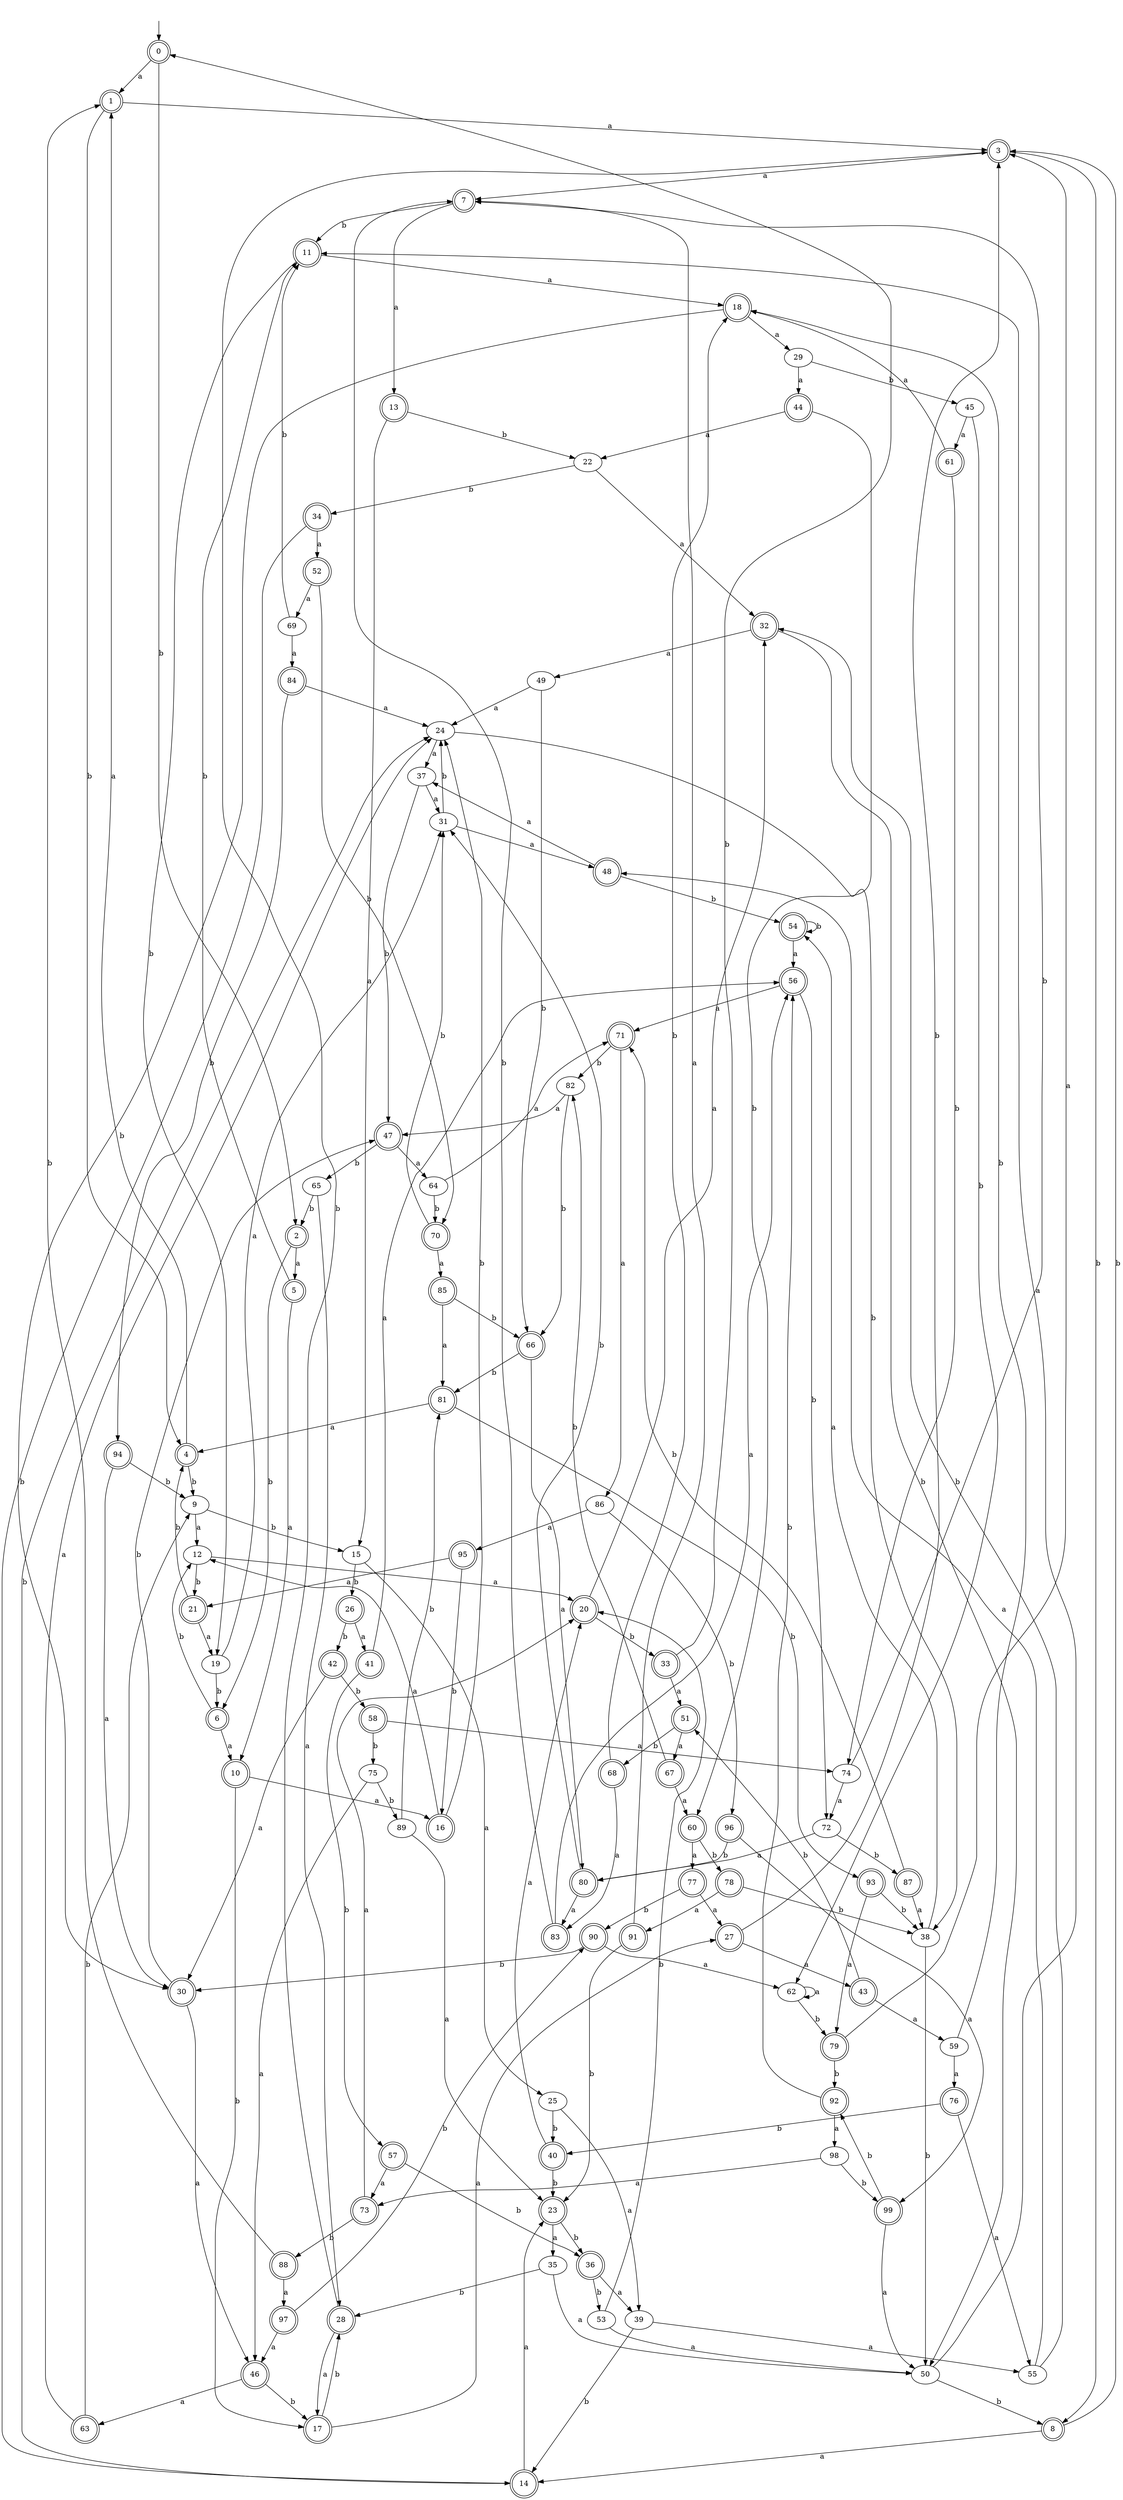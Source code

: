 digraph RandomDFA {
  __start0 [label="", shape=none];
  __start0 -> 0 [label=""];
  0 [shape=circle] [shape=doublecircle]
  0 -> 1 [label="a"]
  0 -> 2 [label="b"]
  1 [shape=doublecircle]
  1 -> 3 [label="a"]
  1 -> 4 [label="b"]
  2 [shape=doublecircle]
  2 -> 5 [label="a"]
  2 -> 6 [label="b"]
  3 [shape=doublecircle]
  3 -> 7 [label="a"]
  3 -> 8 [label="b"]
  4 [shape=doublecircle]
  4 -> 1 [label="a"]
  4 -> 9 [label="b"]
  5 [shape=doublecircle]
  5 -> 10 [label="a"]
  5 -> 11 [label="b"]
  6 [shape=doublecircle]
  6 -> 10 [label="a"]
  6 -> 12 [label="b"]
  7 [shape=doublecircle]
  7 -> 13 [label="a"]
  7 -> 11 [label="b"]
  8 [shape=doublecircle]
  8 -> 14 [label="a"]
  8 -> 3 [label="b"]
  9
  9 -> 12 [label="a"]
  9 -> 15 [label="b"]
  10 [shape=doublecircle]
  10 -> 16 [label="a"]
  10 -> 17 [label="b"]
  11 [shape=doublecircle]
  11 -> 18 [label="a"]
  11 -> 19 [label="b"]
  12
  12 -> 20 [label="a"]
  12 -> 21 [label="b"]
  13 [shape=doublecircle]
  13 -> 15 [label="a"]
  13 -> 22 [label="b"]
  14 [shape=doublecircle]
  14 -> 23 [label="a"]
  14 -> 24 [label="b"]
  15
  15 -> 25 [label="a"]
  15 -> 26 [label="b"]
  16 [shape=doublecircle]
  16 -> 12 [label="a"]
  16 -> 24 [label="b"]
  17 [shape=doublecircle]
  17 -> 27 [label="a"]
  17 -> 28 [label="b"]
  18 [shape=doublecircle]
  18 -> 29 [label="a"]
  18 -> 30 [label="b"]
  19
  19 -> 31 [label="a"]
  19 -> 6 [label="b"]
  20 [shape=doublecircle]
  20 -> 32 [label="a"]
  20 -> 33 [label="b"]
  21 [shape=doublecircle]
  21 -> 19 [label="a"]
  21 -> 4 [label="b"]
  22
  22 -> 32 [label="a"]
  22 -> 34 [label="b"]
  23 [shape=doublecircle]
  23 -> 35 [label="a"]
  23 -> 36 [label="b"]
  24
  24 -> 37 [label="a"]
  24 -> 38 [label="b"]
  25
  25 -> 39 [label="a"]
  25 -> 40 [label="b"]
  26 [shape=doublecircle]
  26 -> 41 [label="a"]
  26 -> 42 [label="b"]
  27 [shape=doublecircle]
  27 -> 43 [label="a"]
  27 -> 3 [label="b"]
  28 [shape=doublecircle]
  28 -> 17 [label="a"]
  28 -> 3 [label="b"]
  29
  29 -> 44 [label="a"]
  29 -> 45 [label="b"]
  30 [shape=doublecircle]
  30 -> 46 [label="a"]
  30 -> 47 [label="b"]
  31
  31 -> 48 [label="a"]
  31 -> 24 [label="b"]
  32 [shape=doublecircle]
  32 -> 49 [label="a"]
  32 -> 50 [label="b"]
  33 [shape=doublecircle]
  33 -> 51 [label="a"]
  33 -> 0 [label="b"]
  34 [shape=doublecircle]
  34 -> 52 [label="a"]
  34 -> 14 [label="b"]
  35
  35 -> 50 [label="a"]
  35 -> 28 [label="b"]
  36 [shape=doublecircle]
  36 -> 39 [label="a"]
  36 -> 53 [label="b"]
  37
  37 -> 31 [label="a"]
  37 -> 47 [label="b"]
  38
  38 -> 54 [label="a"]
  38 -> 50 [label="b"]
  39
  39 -> 55 [label="a"]
  39 -> 14 [label="b"]
  40 [shape=doublecircle]
  40 -> 20 [label="a"]
  40 -> 23 [label="b"]
  41 [shape=doublecircle]
  41 -> 56 [label="a"]
  41 -> 57 [label="b"]
  42 [shape=doublecircle]
  42 -> 30 [label="a"]
  42 -> 58 [label="b"]
  43 [shape=doublecircle]
  43 -> 59 [label="a"]
  43 -> 51 [label="b"]
  44 [shape=doublecircle]
  44 -> 22 [label="a"]
  44 -> 60 [label="b"]
  45
  45 -> 61 [label="a"]
  45 -> 62 [label="b"]
  46 [shape=doublecircle]
  46 -> 63 [label="a"]
  46 -> 17 [label="b"]
  47 [shape=doublecircle]
  47 -> 64 [label="a"]
  47 -> 65 [label="b"]
  48 [shape=doublecircle]
  48 -> 37 [label="a"]
  48 -> 54 [label="b"]
  49
  49 -> 24 [label="a"]
  49 -> 66 [label="b"]
  50
  50 -> 11 [label="a"]
  50 -> 8 [label="b"]
  51 [shape=doublecircle]
  51 -> 67 [label="a"]
  51 -> 68 [label="b"]
  52 [shape=doublecircle]
  52 -> 69 [label="a"]
  52 -> 70 [label="b"]
  53
  53 -> 50 [label="a"]
  53 -> 20 [label="b"]
  54 [shape=doublecircle]
  54 -> 56 [label="a"]
  54 -> 54 [label="b"]
  55
  55 -> 48 [label="a"]
  55 -> 32 [label="b"]
  56 [shape=doublecircle]
  56 -> 71 [label="a"]
  56 -> 72 [label="b"]
  57 [shape=doublecircle]
  57 -> 73 [label="a"]
  57 -> 36 [label="b"]
  58 [shape=doublecircle]
  58 -> 74 [label="a"]
  58 -> 75 [label="b"]
  59
  59 -> 76 [label="a"]
  59 -> 18 [label="b"]
  60 [shape=doublecircle]
  60 -> 77 [label="a"]
  60 -> 78 [label="b"]
  61 [shape=doublecircle]
  61 -> 18 [label="a"]
  61 -> 74 [label="b"]
  62
  62 -> 62 [label="a"]
  62 -> 79 [label="b"]
  63 [shape=doublecircle]
  63 -> 24 [label="a"]
  63 -> 9 [label="b"]
  64
  64 -> 71 [label="a"]
  64 -> 70 [label="b"]
  65
  65 -> 28 [label="a"]
  65 -> 2 [label="b"]
  66 [shape=doublecircle]
  66 -> 80 [label="a"]
  66 -> 81 [label="b"]
  67 [shape=doublecircle]
  67 -> 60 [label="a"]
  67 -> 82 [label="b"]
  68 [shape=doublecircle]
  68 -> 83 [label="a"]
  68 -> 18 [label="b"]
  69
  69 -> 84 [label="a"]
  69 -> 11 [label="b"]
  70 [shape=doublecircle]
  70 -> 85 [label="a"]
  70 -> 31 [label="b"]
  71 [shape=doublecircle]
  71 -> 86 [label="a"]
  71 -> 82 [label="b"]
  72
  72 -> 80 [label="a"]
  72 -> 87 [label="b"]
  73 [shape=doublecircle]
  73 -> 20 [label="a"]
  73 -> 88 [label="b"]
  74
  74 -> 72 [label="a"]
  74 -> 7 [label="b"]
  75
  75 -> 46 [label="a"]
  75 -> 89 [label="b"]
  76 [shape=doublecircle]
  76 -> 55 [label="a"]
  76 -> 40 [label="b"]
  77 [shape=doublecircle]
  77 -> 27 [label="a"]
  77 -> 90 [label="b"]
  78 [shape=doublecircle]
  78 -> 91 [label="a"]
  78 -> 38 [label="b"]
  79 [shape=doublecircle]
  79 -> 3 [label="a"]
  79 -> 92 [label="b"]
  80 [shape=doublecircle]
  80 -> 83 [label="a"]
  80 -> 31 [label="b"]
  81 [shape=doublecircle]
  81 -> 4 [label="a"]
  81 -> 93 [label="b"]
  82
  82 -> 47 [label="a"]
  82 -> 66 [label="b"]
  83 [shape=doublecircle]
  83 -> 56 [label="a"]
  83 -> 7 [label="b"]
  84 [shape=doublecircle]
  84 -> 24 [label="a"]
  84 -> 94 [label="b"]
  85 [shape=doublecircle]
  85 -> 81 [label="a"]
  85 -> 66 [label="b"]
  86
  86 -> 95 [label="a"]
  86 -> 96 [label="b"]
  87 [shape=doublecircle]
  87 -> 38 [label="a"]
  87 -> 71 [label="b"]
  88 [shape=doublecircle]
  88 -> 97 [label="a"]
  88 -> 1 [label="b"]
  89
  89 -> 23 [label="a"]
  89 -> 81 [label="b"]
  90 [shape=doublecircle]
  90 -> 62 [label="a"]
  90 -> 30 [label="b"]
  91 [shape=doublecircle]
  91 -> 7 [label="a"]
  91 -> 23 [label="b"]
  92 [shape=doublecircle]
  92 -> 98 [label="a"]
  92 -> 56 [label="b"]
  93 [shape=doublecircle]
  93 -> 79 [label="a"]
  93 -> 38 [label="b"]
  94 [shape=doublecircle]
  94 -> 30 [label="a"]
  94 -> 9 [label="b"]
  95 [shape=doublecircle]
  95 -> 21 [label="a"]
  95 -> 16 [label="b"]
  96 [shape=doublecircle]
  96 -> 99 [label="a"]
  96 -> 80 [label="b"]
  97 [shape=doublecircle]
  97 -> 46 [label="a"]
  97 -> 90 [label="b"]
  98
  98 -> 73 [label="a"]
  98 -> 99 [label="b"]
  99 [shape=doublecircle]
  99 -> 50 [label="a"]
  99 -> 92 [label="b"]
}
